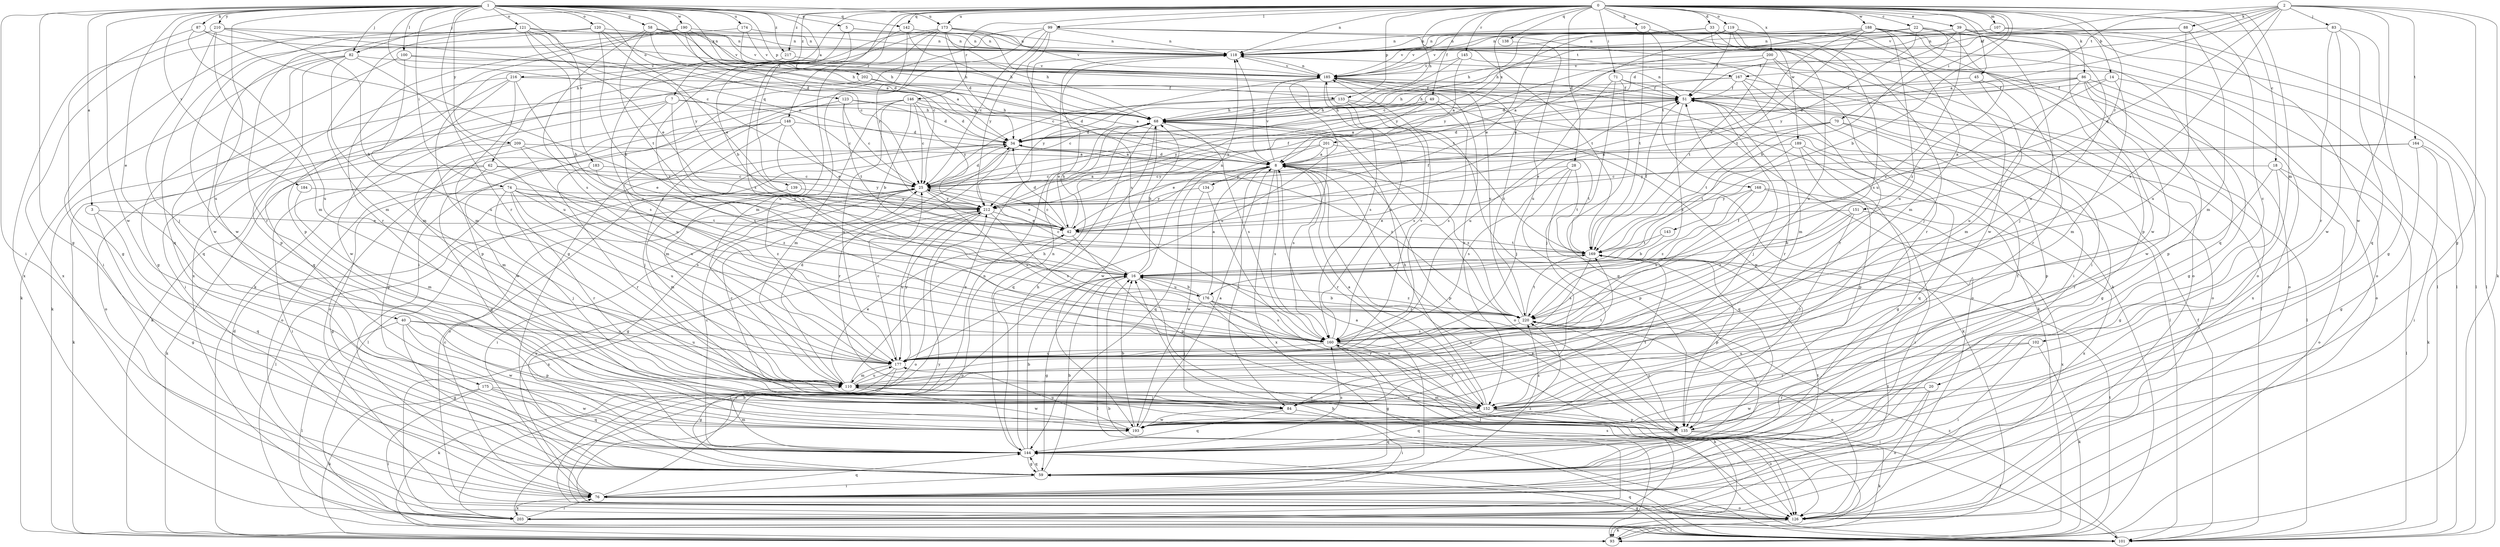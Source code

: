 strict digraph  {
0;
1;
2;
3;
5;
7;
8;
10;
14;
16;
18;
20;
22;
25;
28;
33;
34;
39;
40;
42;
45;
49;
51;
58;
59;
62;
68;
70;
71;
74;
76;
82;
83;
84;
86;
87;
88;
93;
99;
100;
101;
102;
107;
110;
118;
119;
120;
121;
123;
126;
133;
134;
135;
138;
139;
142;
143;
144;
145;
146;
148;
151;
152;
160;
164;
167;
168;
169;
173;
174;
175;
176;
177;
183;
184;
185;
188;
189;
190;
193;
200;
201;
202;
203;
209;
210;
212;
216;
217;
220;
0 -> 10  [label=b];
0 -> 14  [label=b];
0 -> 16  [label=b];
0 -> 18  [label=c];
0 -> 20  [label=c];
0 -> 22  [label=c];
0 -> 28  [label=d];
0 -> 33  [label=d];
0 -> 39  [label=e];
0 -> 45  [label=f];
0 -> 49  [label=f];
0 -> 62  [label=h];
0 -> 68  [label=h];
0 -> 70  [label=i];
0 -> 71  [label=i];
0 -> 82  [label=j];
0 -> 86  [label=k];
0 -> 99  [label=l];
0 -> 102  [label=m];
0 -> 107  [label=m];
0 -> 118  [label=n];
0 -> 119  [label=o];
0 -> 133  [label=p];
0 -> 138  [label=q];
0 -> 139  [label=q];
0 -> 142  [label=q];
0 -> 145  [label=r];
0 -> 146  [label=r];
0 -> 148  [label=r];
0 -> 151  [label=r];
0 -> 173  [label=u];
0 -> 188  [label=w];
0 -> 189  [label=w];
0 -> 200  [label=x];
0 -> 201  [label=x];
0 -> 216  [label=z];
0 -> 217  [label=z];
1 -> 3  [label=a];
1 -> 5  [label=a];
1 -> 7  [label=a];
1 -> 8  [label=a];
1 -> 25  [label=c];
1 -> 40  [label=e];
1 -> 58  [label=g];
1 -> 59  [label=g];
1 -> 74  [label=i];
1 -> 76  [label=i];
1 -> 82  [label=j];
1 -> 87  [label=k];
1 -> 100  [label=l];
1 -> 120  [label=o];
1 -> 121  [label=o];
1 -> 123  [label=o];
1 -> 133  [label=p];
1 -> 142  [label=q];
1 -> 152  [label=r];
1 -> 173  [label=u];
1 -> 174  [label=u];
1 -> 175  [label=u];
1 -> 183  [label=v];
1 -> 184  [label=v];
1 -> 190  [label=w];
1 -> 193  [label=w];
1 -> 202  [label=x];
1 -> 209  [label=y];
1 -> 210  [label=y];
1 -> 217  [label=z];
2 -> 8  [label=a];
2 -> 34  [label=d];
2 -> 59  [label=g];
2 -> 83  [label=j];
2 -> 88  [label=k];
2 -> 93  [label=k];
2 -> 143  [label=q];
2 -> 160  [label=s];
2 -> 164  [label=t];
2 -> 167  [label=t];
2 -> 185  [label=v];
2 -> 193  [label=w];
3 -> 42  [label=e];
3 -> 59  [label=g];
3 -> 144  [label=q];
5 -> 16  [label=b];
5 -> 118  [label=n];
5 -> 167  [label=t];
5 -> 220  [label=z];
7 -> 25  [label=c];
7 -> 68  [label=h];
7 -> 93  [label=k];
7 -> 126  [label=o];
7 -> 160  [label=s];
7 -> 176  [label=u];
8 -> 25  [label=c];
8 -> 34  [label=d];
8 -> 84  [label=j];
8 -> 118  [label=n];
8 -> 126  [label=o];
8 -> 134  [label=p];
8 -> 135  [label=p];
8 -> 144  [label=q];
8 -> 152  [label=r];
8 -> 160  [label=s];
8 -> 185  [label=v];
8 -> 203  [label=x];
8 -> 220  [label=z];
10 -> 118  [label=n];
10 -> 126  [label=o];
10 -> 168  [label=t];
10 -> 169  [label=t];
14 -> 51  [label=f];
14 -> 110  [label=m];
14 -> 126  [label=o];
14 -> 176  [label=u];
16 -> 25  [label=c];
16 -> 59  [label=g];
16 -> 68  [label=h];
16 -> 101  [label=l];
16 -> 118  [label=n];
16 -> 126  [label=o];
16 -> 176  [label=u];
16 -> 220  [label=z];
18 -> 25  [label=c];
18 -> 59  [label=g];
18 -> 101  [label=l];
18 -> 126  [label=o];
18 -> 152  [label=r];
20 -> 76  [label=i];
20 -> 126  [label=o];
20 -> 152  [label=r];
20 -> 193  [label=w];
22 -> 16  [label=b];
22 -> 68  [label=h];
22 -> 118  [label=n];
22 -> 177  [label=u];
22 -> 212  [label=y];
22 -> 220  [label=z];
25 -> 8  [label=a];
25 -> 34  [label=d];
25 -> 42  [label=e];
25 -> 51  [label=f];
25 -> 59  [label=g];
25 -> 76  [label=i];
25 -> 101  [label=l];
25 -> 160  [label=s];
25 -> 212  [label=y];
28 -> 25  [label=c];
28 -> 135  [label=p];
28 -> 144  [label=q];
28 -> 160  [label=s];
28 -> 169  [label=t];
33 -> 25  [label=c];
33 -> 42  [label=e];
33 -> 76  [label=i];
33 -> 118  [label=n];
33 -> 126  [label=o];
33 -> 177  [label=u];
34 -> 8  [label=a];
34 -> 101  [label=l];
34 -> 126  [label=o];
34 -> 152  [label=r];
34 -> 220  [label=z];
39 -> 51  [label=f];
39 -> 84  [label=j];
39 -> 101  [label=l];
39 -> 118  [label=n];
39 -> 193  [label=w];
39 -> 220  [label=z];
40 -> 59  [label=g];
40 -> 101  [label=l];
40 -> 135  [label=p];
40 -> 160  [label=s];
40 -> 177  [label=u];
40 -> 193  [label=w];
42 -> 25  [label=c];
42 -> 34  [label=d];
42 -> 51  [label=f];
42 -> 68  [label=h];
42 -> 126  [label=o];
42 -> 135  [label=p];
42 -> 169  [label=t];
45 -> 51  [label=f];
45 -> 110  [label=m];
45 -> 152  [label=r];
49 -> 8  [label=a];
49 -> 25  [label=c];
49 -> 68  [label=h];
49 -> 135  [label=p];
49 -> 160  [label=s];
49 -> 212  [label=y];
51 -> 68  [label=h];
51 -> 84  [label=j];
51 -> 101  [label=l];
51 -> 118  [label=n];
51 -> 152  [label=r];
51 -> 212  [label=y];
51 -> 220  [label=z];
58 -> 25  [label=c];
58 -> 68  [label=h];
58 -> 118  [label=n];
58 -> 160  [label=s];
58 -> 169  [label=t];
58 -> 185  [label=v];
59 -> 8  [label=a];
59 -> 16  [label=b];
59 -> 76  [label=i];
59 -> 144  [label=q];
62 -> 25  [label=c];
62 -> 76  [label=i];
62 -> 93  [label=k];
62 -> 144  [label=q];
62 -> 212  [label=y];
68 -> 34  [label=d];
68 -> 42  [label=e];
68 -> 93  [label=k];
68 -> 126  [label=o];
68 -> 144  [label=q];
68 -> 160  [label=s];
68 -> 193  [label=w];
70 -> 34  [label=d];
70 -> 42  [label=e];
70 -> 59  [label=g];
70 -> 135  [label=p];
70 -> 169  [label=t];
71 -> 51  [label=f];
71 -> 59  [label=g];
71 -> 84  [label=j];
71 -> 101  [label=l];
71 -> 177  [label=u];
74 -> 59  [label=g];
74 -> 84  [label=j];
74 -> 152  [label=r];
74 -> 160  [label=s];
74 -> 169  [label=t];
74 -> 177  [label=u];
74 -> 212  [label=y];
74 -> 220  [label=z];
76 -> 25  [label=c];
76 -> 118  [label=n];
76 -> 126  [label=o];
76 -> 144  [label=q];
76 -> 169  [label=t];
76 -> 203  [label=x];
76 -> 212  [label=y];
76 -> 220  [label=z];
82 -> 93  [label=k];
82 -> 110  [label=m];
82 -> 135  [label=p];
82 -> 144  [label=q];
82 -> 177  [label=u];
82 -> 185  [label=v];
83 -> 59  [label=g];
83 -> 118  [label=n];
83 -> 144  [label=q];
83 -> 152  [label=r];
83 -> 193  [label=w];
84 -> 76  [label=i];
84 -> 144  [label=q];
84 -> 193  [label=w];
86 -> 34  [label=d];
86 -> 51  [label=f];
86 -> 59  [label=g];
86 -> 68  [label=h];
86 -> 135  [label=p];
86 -> 177  [label=u];
86 -> 193  [label=w];
86 -> 203  [label=x];
87 -> 59  [label=g];
87 -> 118  [label=n];
87 -> 177  [label=u];
87 -> 212  [label=y];
88 -> 68  [label=h];
88 -> 110  [label=m];
88 -> 118  [label=n];
88 -> 177  [label=u];
93 -> 8  [label=a];
93 -> 16  [label=b];
93 -> 169  [label=t];
99 -> 25  [label=c];
99 -> 59  [label=g];
99 -> 76  [label=i];
99 -> 93  [label=k];
99 -> 118  [label=n];
99 -> 160  [label=s];
99 -> 169  [label=t];
99 -> 212  [label=y];
100 -> 8  [label=a];
100 -> 59  [label=g];
100 -> 177  [label=u];
100 -> 185  [label=v];
101 -> 16  [label=b];
101 -> 51  [label=f];
101 -> 59  [label=g];
101 -> 144  [label=q];
101 -> 220  [label=z];
102 -> 76  [label=i];
102 -> 93  [label=k];
102 -> 152  [label=r];
102 -> 177  [label=u];
107 -> 101  [label=l];
107 -> 118  [label=n];
107 -> 126  [label=o];
107 -> 185  [label=v];
110 -> 34  [label=d];
110 -> 42  [label=e];
110 -> 68  [label=h];
110 -> 84  [label=j];
110 -> 152  [label=r];
110 -> 169  [label=t];
110 -> 177  [label=u];
110 -> 193  [label=w];
118 -> 185  [label=v];
119 -> 42  [label=e];
119 -> 51  [label=f];
119 -> 84  [label=j];
119 -> 101  [label=l];
119 -> 118  [label=n];
119 -> 160  [label=s];
119 -> 185  [label=v];
119 -> 193  [label=w];
119 -> 212  [label=y];
120 -> 8  [label=a];
120 -> 16  [label=b];
120 -> 42  [label=e];
120 -> 76  [label=i];
120 -> 118  [label=n];
120 -> 144  [label=q];
121 -> 16  [label=b];
121 -> 42  [label=e];
121 -> 51  [label=f];
121 -> 110  [label=m];
121 -> 118  [label=n];
121 -> 152  [label=r];
121 -> 185  [label=v];
121 -> 193  [label=w];
121 -> 203  [label=x];
121 -> 212  [label=y];
123 -> 25  [label=c];
123 -> 34  [label=d];
123 -> 68  [label=h];
123 -> 169  [label=t];
123 -> 177  [label=u];
126 -> 93  [label=k];
126 -> 212  [label=y];
133 -> 34  [label=d];
133 -> 68  [label=h];
133 -> 84  [label=j];
133 -> 101  [label=l];
133 -> 160  [label=s];
134 -> 126  [label=o];
134 -> 193  [label=w];
134 -> 212  [label=y];
135 -> 93  [label=k];
135 -> 101  [label=l];
135 -> 144  [label=q];
135 -> 220  [label=z];
138 -> 177  [label=u];
139 -> 110  [label=m];
139 -> 212  [label=y];
142 -> 68  [label=h];
142 -> 118  [label=n];
142 -> 160  [label=s];
142 -> 212  [label=y];
143 -> 16  [label=b];
143 -> 169  [label=t];
144 -> 16  [label=b];
144 -> 25  [label=c];
144 -> 51  [label=f];
144 -> 59  [label=g];
144 -> 68  [label=h];
144 -> 110  [label=m];
144 -> 118  [label=n];
144 -> 160  [label=s];
145 -> 8  [label=a];
145 -> 25  [label=c];
145 -> 76  [label=i];
145 -> 185  [label=v];
146 -> 16  [label=b];
146 -> 25  [label=c];
146 -> 34  [label=d];
146 -> 59  [label=g];
146 -> 68  [label=h];
146 -> 110  [label=m];
146 -> 126  [label=o];
146 -> 177  [label=u];
146 -> 212  [label=y];
148 -> 34  [label=d];
148 -> 42  [label=e];
148 -> 84  [label=j];
148 -> 110  [label=m];
148 -> 126  [label=o];
148 -> 193  [label=w];
151 -> 16  [label=b];
151 -> 42  [label=e];
151 -> 152  [label=r];
151 -> 203  [label=x];
151 -> 220  [label=z];
152 -> 8  [label=a];
152 -> 25  [label=c];
152 -> 68  [label=h];
152 -> 110  [label=m];
152 -> 126  [label=o];
152 -> 135  [label=p];
152 -> 144  [label=q];
160 -> 51  [label=f];
160 -> 59  [label=g];
160 -> 93  [label=k];
160 -> 152  [label=r];
160 -> 177  [label=u];
160 -> 185  [label=v];
164 -> 8  [label=a];
164 -> 59  [label=g];
164 -> 76  [label=i];
164 -> 93  [label=k];
164 -> 212  [label=y];
167 -> 34  [label=d];
167 -> 51  [label=f];
167 -> 68  [label=h];
167 -> 110  [label=m];
167 -> 126  [label=o];
167 -> 152  [label=r];
168 -> 76  [label=i];
168 -> 160  [label=s];
168 -> 203  [label=x];
168 -> 212  [label=y];
168 -> 220  [label=z];
169 -> 16  [label=b];
169 -> 51  [label=f];
169 -> 135  [label=p];
169 -> 160  [label=s];
173 -> 34  [label=d];
173 -> 68  [label=h];
173 -> 93  [label=k];
173 -> 110  [label=m];
173 -> 118  [label=n];
173 -> 169  [label=t];
173 -> 177  [label=u];
173 -> 185  [label=v];
173 -> 203  [label=x];
174 -> 68  [label=h];
174 -> 118  [label=n];
174 -> 185  [label=v];
174 -> 193  [label=w];
175 -> 93  [label=k];
175 -> 101  [label=l];
175 -> 144  [label=q];
175 -> 152  [label=r];
175 -> 193  [label=w];
176 -> 8  [label=a];
176 -> 16  [label=b];
176 -> 84  [label=j];
176 -> 101  [label=l];
176 -> 152  [label=r];
176 -> 160  [label=s];
176 -> 220  [label=z];
177 -> 25  [label=c];
177 -> 59  [label=g];
177 -> 93  [label=k];
177 -> 110  [label=m];
177 -> 185  [label=v];
177 -> 212  [label=y];
183 -> 25  [label=c];
183 -> 152  [label=r];
183 -> 220  [label=z];
184 -> 110  [label=m];
184 -> 212  [label=y];
185 -> 51  [label=f];
185 -> 93  [label=k];
185 -> 118  [label=n];
185 -> 126  [label=o];
185 -> 152  [label=r];
185 -> 160  [label=s];
185 -> 177  [label=u];
185 -> 212  [label=y];
185 -> 220  [label=z];
188 -> 42  [label=e];
188 -> 101  [label=l];
188 -> 110  [label=m];
188 -> 118  [label=n];
188 -> 135  [label=p];
188 -> 144  [label=q];
188 -> 169  [label=t];
188 -> 177  [label=u];
188 -> 185  [label=v];
188 -> 212  [label=y];
189 -> 8  [label=a];
189 -> 59  [label=g];
189 -> 135  [label=p];
189 -> 144  [label=q];
189 -> 169  [label=t];
190 -> 25  [label=c];
190 -> 34  [label=d];
190 -> 68  [label=h];
190 -> 118  [label=n];
190 -> 135  [label=p];
190 -> 152  [label=r];
193 -> 8  [label=a];
193 -> 16  [label=b];
193 -> 169  [label=t];
193 -> 177  [label=u];
193 -> 220  [label=z];
200 -> 8  [label=a];
200 -> 126  [label=o];
200 -> 152  [label=r];
200 -> 169  [label=t];
200 -> 185  [label=v];
201 -> 8  [label=a];
201 -> 42  [label=e];
201 -> 160  [label=s];
201 -> 169  [label=t];
201 -> 212  [label=y];
202 -> 8  [label=a];
202 -> 51  [label=f];
202 -> 93  [label=k];
203 -> 16  [label=b];
203 -> 34  [label=d];
203 -> 76  [label=i];
203 -> 101  [label=l];
203 -> 118  [label=n];
203 -> 160  [label=s];
203 -> 169  [label=t];
209 -> 8  [label=a];
209 -> 42  [label=e];
209 -> 93  [label=k];
209 -> 110  [label=m];
209 -> 177  [label=u];
210 -> 16  [label=b];
210 -> 34  [label=d];
210 -> 84  [label=j];
210 -> 110  [label=m];
210 -> 118  [label=n];
210 -> 203  [label=x];
212 -> 42  [label=e];
212 -> 126  [label=o];
212 -> 160  [label=s];
212 -> 177  [label=u];
212 -> 203  [label=x];
216 -> 51  [label=f];
216 -> 76  [label=i];
216 -> 135  [label=p];
216 -> 144  [label=q];
216 -> 160  [label=s];
216 -> 193  [label=w];
217 -> 110  [label=m];
217 -> 160  [label=s];
217 -> 185  [label=v];
220 -> 16  [label=b];
220 -> 126  [label=o];
220 -> 160  [label=s];
220 -> 169  [label=t];
220 -> 185  [label=v];
}
